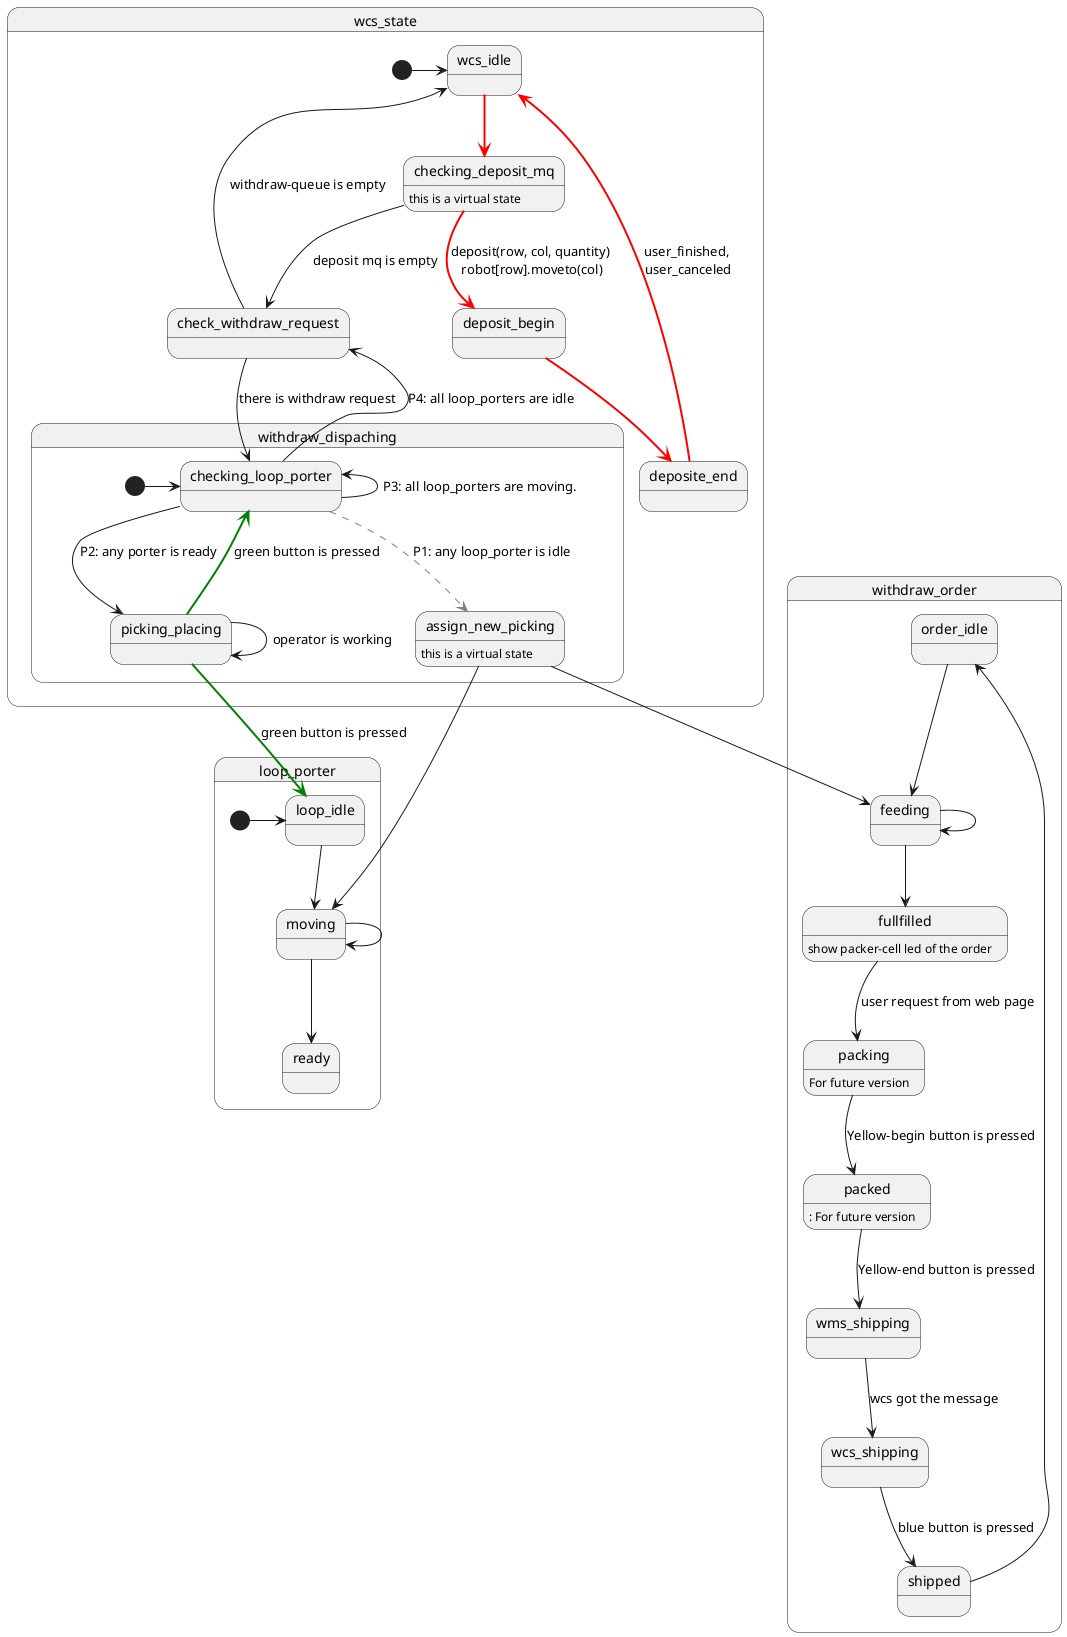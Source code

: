 @startuml

state wcs_state{
	[*] -> wcs_idle
	wcs_idle-[#red,bold]-> checking_deposit_mq
	checking_deposit_mq -[#red,bold]-> deposit_begin: deposit(row, col, quantity) \nrobot[row].moveto(col)
	deposit_begin -[#red,bold]-> deposite_end
	deposite_end -[#red,bold]->wcs_idle: user_finished, \nuser_canceled
	checking_deposit_mq: this is a virtual state

	state withdraw_dispaching{
		[*] -> checking_loop_porter
		checking_loop_porter -[#grey,dashed]-> assign_new_picking : P1: any loop_porter is idle
		assign_new_picking: this is a virtual state
		checking_loop_porter --> picking_placing : P2: any porter is ready  
		checking_loop_porter <-- checking_loop_porter: P3: all loop_porters are moving.
		picking_placing -> picking_placing: operator is working
		picking_placing -[#green,bold]-> checking_loop_porter : green button is pressed
	}
	checking_deposit_mq --> check_withdraw_request: deposit mq is empty
	check_withdraw_request --> wcs_idle:  withdraw-queue is empty
	check_withdraw_request --> checking_loop_porter: there is withdraw request
	check_withdraw_request <-- checking_loop_porter: P4: all loop_porters are idle
}


state loop_porter {
	[*] -> loop_idle 
	loop_idle --> moving
	moving -> moving
	moving --> ready
}

picking_placing -[#green,bold]-> loop_idle : green button is pressed
assign_new_picking --> moving


state withdraw_order{
	order_idle --> feeding
	feeding --> feeding
	feeding --> fullfilled
	fullfilled --> packing: user request from web page
	packing --> packed: Yellow-begin button is pressed
	packed --> wms_shipping: Yellow-end button is pressed
	wms_shipping --> wcs_shipping: wcs got the message
	wcs_shipping --> shipped: blue button is pressed
	shipped --> order_idle
	packing: For future version
	packed:: For future version
	fullfilled: show packer-cell led of the order
}

assign_new_picking --> feeding
@enduml
